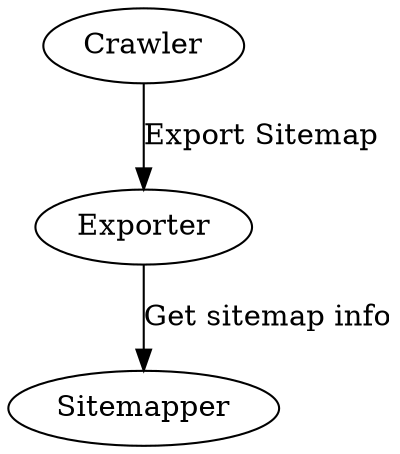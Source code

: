 digraph G {
Crawler -> Exporter[label="Export Sitemap"]
Exporter -> Sitemapper[label="Get sitemap info"];
}

